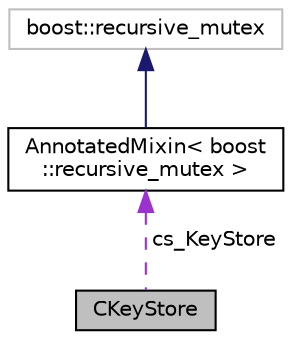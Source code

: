 digraph "CKeyStore"
{
 // LATEX_PDF_SIZE
  edge [fontname="Helvetica",fontsize="10",labelfontname="Helvetica",labelfontsize="10"];
  node [fontname="Helvetica",fontsize="10",shape=record];
  Node4 [label="CKeyStore",height=0.2,width=0.4,color="black", fillcolor="grey75", style="filled", fontcolor="black",tooltip=" "];
  Node5 -> Node4 [dir="back",color="darkorchid3",fontsize="10",style="dashed",label=" cs_KeyStore" ];
  Node5 [label="AnnotatedMixin\< boost\l::recursive_mutex \>",height=0.2,width=0.4,color="black", fillcolor="white", style="filled",URL="$class_annotated_mixin.html",tooltip=" "];
  Node6 -> Node5 [dir="back",color="midnightblue",fontsize="10",style="solid"];
  Node6 [label="boost::recursive_mutex",height=0.2,width=0.4,color="grey75", fillcolor="white", style="filled",tooltip=" "];
}

